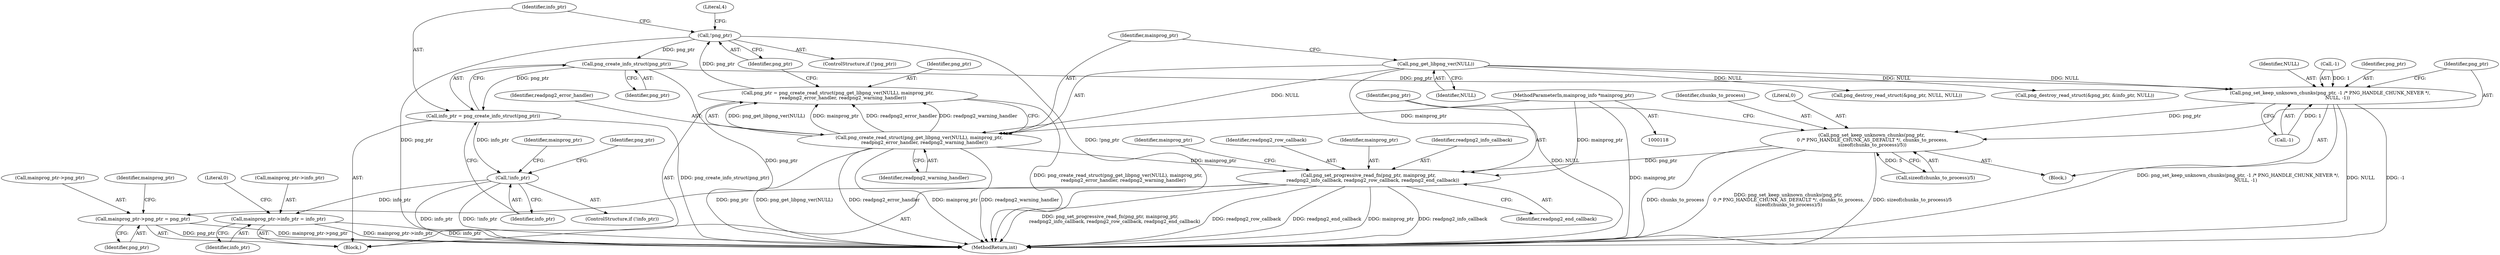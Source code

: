digraph "0_Android_9d4853418ab2f754c2b63e091c29c5529b8b86ca_4@API" {
"1000138" [label="(Call,png_create_info_struct(png_ptr))"];
"1000132" [label="(Call,!png_ptr)"];
"1000123" [label="(Call,png_ptr = png_create_read_struct(png_get_libpng_ver(NULL), mainprog_ptr,\n       readpng2_error_handler, readpng2_warning_handler))"];
"1000125" [label="(Call,png_create_read_struct(png_get_libpng_ver(NULL), mainprog_ptr,\n       readpng2_error_handler, readpng2_warning_handler))"];
"1000126" [label="(Call,png_get_libpng_ver(NULL))"];
"1000119" [label="(MethodParameterIn,mainprog_info *mainprog_ptr)"];
"1000136" [label="(Call,info_ptr = png_create_info_struct(png_ptr))"];
"1000141" [label="(Call,!info_ptr)"];
"1000193" [label="(Call,mainprog_ptr->info_ptr = info_ptr)"];
"1000167" [label="(Call,png_set_keep_unknown_chunks(png_ptr, -1 /* PNG_HANDLE_CHUNK_NEVER */,\n          NULL, -1))"];
"1000174" [label="(Call,png_set_keep_unknown_chunks(png_ptr,\n 0 /* PNG_HANDLE_CHUNK_AS_DEFAULT */, chunks_to_process,\n sizeof(chunks_to_process)/5))"];
"1000182" [label="(Call,png_set_progressive_read_fn(png_ptr, mainprog_ptr,\n      readpng2_info_callback, readpng2_row_callback, readpng2_end_callback))"];
"1000188" [label="(Call,mainprog_ptr->png_ptr = png_ptr)"];
"1000133" [label="(Identifier,png_ptr)"];
"1000190" [label="(Identifier,mainprog_ptr)"];
"1000124" [label="(Identifier,png_ptr)"];
"1000177" [label="(Identifier,chunks_to_process)"];
"1000194" [label="(Call,mainprog_ptr->info_ptr)"];
"1000192" [label="(Identifier,png_ptr)"];
"1000137" [label="(Identifier,info_ptr)"];
"1000128" [label="(Identifier,mainprog_ptr)"];
"1000168" [label="(Identifier,png_ptr)"];
"1000141" [label="(Call,!info_ptr)"];
"1000200" [label="(MethodReturn,int)"];
"1000186" [label="(Identifier,readpng2_row_callback)"];
"1000123" [label="(Call,png_ptr = png_create_read_struct(png_get_libpng_ver(NULL), mainprog_ptr,\n       readpng2_error_handler, readpng2_warning_handler))"];
"1000184" [label="(Identifier,mainprog_ptr)"];
"1000195" [label="(Identifier,mainprog_ptr)"];
"1000125" [label="(Call,png_create_read_struct(png_get_libpng_ver(NULL), mainprog_ptr,\n       readpng2_error_handler, readpng2_warning_handler))"];
"1000119" [label="(MethodParameterIn,mainprog_info *mainprog_ptr)"];
"1000182" [label="(Call,png_set_progressive_read_fn(png_ptr, mainprog_ptr,\n      readpng2_info_callback, readpng2_row_callback, readpng2_end_callback))"];
"1000174" [label="(Call,png_set_keep_unknown_chunks(png_ptr,\n 0 /* PNG_HANDLE_CHUNK_AS_DEFAULT */, chunks_to_process,\n sizeof(chunks_to_process)/5))"];
"1000120" [label="(Block,)"];
"1000142" [label="(Identifier,info_ptr)"];
"1000140" [label="(ControlStructure,if (!info_ptr))"];
"1000187" [label="(Identifier,readpng2_end_callback)"];
"1000129" [label="(Identifier,readpng2_error_handler)"];
"1000171" [label="(Identifier,NULL)"];
"1000138" [label="(Call,png_create_info_struct(png_ptr))"];
"1000157" [label="(Call,png_destroy_read_struct(&png_ptr, &info_ptr, NULL))"];
"1000127" [label="(Identifier,NULL)"];
"1000197" [label="(Identifier,info_ptr)"];
"1000126" [label="(Call,png_get_libpng_ver(NULL))"];
"1000130" [label="(Identifier,readpng2_warning_handler)"];
"1000144" [label="(Call,png_destroy_read_struct(&png_ptr, NULL, NULL))"];
"1000178" [label="(Call,sizeof(chunks_to_process)/5)"];
"1000183" [label="(Identifier,png_ptr)"];
"1000189" [label="(Call,mainprog_ptr->png_ptr)"];
"1000176" [label="(Literal,0)"];
"1000135" [label="(Literal,4)"];
"1000146" [label="(Identifier,png_ptr)"];
"1000139" [label="(Identifier,png_ptr)"];
"1000175" [label="(Identifier,png_ptr)"];
"1000132" [label="(Call,!png_ptr)"];
"1000154" [label="(Identifier,mainprog_ptr)"];
"1000188" [label="(Call,mainprog_ptr->png_ptr = png_ptr)"];
"1000172" [label="(Call,-1)"];
"1000193" [label="(Call,mainprog_ptr->info_ptr = info_ptr)"];
"1000131" [label="(ControlStructure,if (!png_ptr))"];
"1000167" [label="(Call,png_set_keep_unknown_chunks(png_ptr, -1 /* PNG_HANDLE_CHUNK_NEVER */,\n          NULL, -1))"];
"1000185" [label="(Identifier,readpng2_info_callback)"];
"1000199" [label="(Literal,0)"];
"1000169" [label="(Call,-1)"];
"1000165" [label="(Block,)"];
"1000136" [label="(Call,info_ptr = png_create_info_struct(png_ptr))"];
"1000138" -> "1000136"  [label="AST: "];
"1000138" -> "1000139"  [label="CFG: "];
"1000139" -> "1000138"  [label="AST: "];
"1000136" -> "1000138"  [label="CFG: "];
"1000138" -> "1000200"  [label="DDG: png_ptr"];
"1000138" -> "1000136"  [label="DDG: png_ptr"];
"1000132" -> "1000138"  [label="DDG: png_ptr"];
"1000138" -> "1000167"  [label="DDG: png_ptr"];
"1000132" -> "1000131"  [label="AST: "];
"1000132" -> "1000133"  [label="CFG: "];
"1000133" -> "1000132"  [label="AST: "];
"1000135" -> "1000132"  [label="CFG: "];
"1000137" -> "1000132"  [label="CFG: "];
"1000132" -> "1000200"  [label="DDG: png_ptr"];
"1000132" -> "1000200"  [label="DDG: !png_ptr"];
"1000123" -> "1000132"  [label="DDG: png_ptr"];
"1000123" -> "1000120"  [label="AST: "];
"1000123" -> "1000125"  [label="CFG: "];
"1000124" -> "1000123"  [label="AST: "];
"1000125" -> "1000123"  [label="AST: "];
"1000133" -> "1000123"  [label="CFG: "];
"1000123" -> "1000200"  [label="DDG: png_create_read_struct(png_get_libpng_ver(NULL), mainprog_ptr,\n       readpng2_error_handler, readpng2_warning_handler)"];
"1000125" -> "1000123"  [label="DDG: png_get_libpng_ver(NULL)"];
"1000125" -> "1000123"  [label="DDG: mainprog_ptr"];
"1000125" -> "1000123"  [label="DDG: readpng2_error_handler"];
"1000125" -> "1000123"  [label="DDG: readpng2_warning_handler"];
"1000125" -> "1000130"  [label="CFG: "];
"1000126" -> "1000125"  [label="AST: "];
"1000128" -> "1000125"  [label="AST: "];
"1000129" -> "1000125"  [label="AST: "];
"1000130" -> "1000125"  [label="AST: "];
"1000125" -> "1000200"  [label="DDG: readpng2_warning_handler"];
"1000125" -> "1000200"  [label="DDG: png_get_libpng_ver(NULL)"];
"1000125" -> "1000200"  [label="DDG: readpng2_error_handler"];
"1000125" -> "1000200"  [label="DDG: mainprog_ptr"];
"1000126" -> "1000125"  [label="DDG: NULL"];
"1000119" -> "1000125"  [label="DDG: mainprog_ptr"];
"1000125" -> "1000182"  [label="DDG: mainprog_ptr"];
"1000126" -> "1000127"  [label="CFG: "];
"1000127" -> "1000126"  [label="AST: "];
"1000128" -> "1000126"  [label="CFG: "];
"1000126" -> "1000200"  [label="DDG: NULL"];
"1000126" -> "1000144"  [label="DDG: NULL"];
"1000126" -> "1000157"  [label="DDG: NULL"];
"1000126" -> "1000167"  [label="DDG: NULL"];
"1000119" -> "1000118"  [label="AST: "];
"1000119" -> "1000200"  [label="DDG: mainprog_ptr"];
"1000119" -> "1000182"  [label="DDG: mainprog_ptr"];
"1000136" -> "1000120"  [label="AST: "];
"1000137" -> "1000136"  [label="AST: "];
"1000142" -> "1000136"  [label="CFG: "];
"1000136" -> "1000200"  [label="DDG: png_create_info_struct(png_ptr)"];
"1000136" -> "1000141"  [label="DDG: info_ptr"];
"1000141" -> "1000140"  [label="AST: "];
"1000141" -> "1000142"  [label="CFG: "];
"1000142" -> "1000141"  [label="AST: "];
"1000146" -> "1000141"  [label="CFG: "];
"1000154" -> "1000141"  [label="CFG: "];
"1000141" -> "1000200"  [label="DDG: info_ptr"];
"1000141" -> "1000200"  [label="DDG: !info_ptr"];
"1000141" -> "1000193"  [label="DDG: info_ptr"];
"1000193" -> "1000120"  [label="AST: "];
"1000193" -> "1000197"  [label="CFG: "];
"1000194" -> "1000193"  [label="AST: "];
"1000197" -> "1000193"  [label="AST: "];
"1000199" -> "1000193"  [label="CFG: "];
"1000193" -> "1000200"  [label="DDG: info_ptr"];
"1000193" -> "1000200"  [label="DDG: mainprog_ptr->info_ptr"];
"1000167" -> "1000165"  [label="AST: "];
"1000167" -> "1000172"  [label="CFG: "];
"1000168" -> "1000167"  [label="AST: "];
"1000169" -> "1000167"  [label="AST: "];
"1000171" -> "1000167"  [label="AST: "];
"1000172" -> "1000167"  [label="AST: "];
"1000175" -> "1000167"  [label="CFG: "];
"1000167" -> "1000200"  [label="DDG: -1"];
"1000167" -> "1000200"  [label="DDG: png_set_keep_unknown_chunks(png_ptr, -1 /* PNG_HANDLE_CHUNK_NEVER */,\n          NULL, -1)"];
"1000167" -> "1000200"  [label="DDG: NULL"];
"1000169" -> "1000167"  [label="DDG: 1"];
"1000172" -> "1000167"  [label="DDG: 1"];
"1000167" -> "1000174"  [label="DDG: png_ptr"];
"1000174" -> "1000165"  [label="AST: "];
"1000174" -> "1000178"  [label="CFG: "];
"1000175" -> "1000174"  [label="AST: "];
"1000176" -> "1000174"  [label="AST: "];
"1000177" -> "1000174"  [label="AST: "];
"1000178" -> "1000174"  [label="AST: "];
"1000183" -> "1000174"  [label="CFG: "];
"1000174" -> "1000200"  [label="DDG: chunks_to_process"];
"1000174" -> "1000200"  [label="DDG: png_set_keep_unknown_chunks(png_ptr,\n 0 /* PNG_HANDLE_CHUNK_AS_DEFAULT */, chunks_to_process,\n sizeof(chunks_to_process)/5)"];
"1000174" -> "1000200"  [label="DDG: sizeof(chunks_to_process)/5"];
"1000178" -> "1000174"  [label="DDG: 5"];
"1000174" -> "1000182"  [label="DDG: png_ptr"];
"1000182" -> "1000120"  [label="AST: "];
"1000182" -> "1000187"  [label="CFG: "];
"1000183" -> "1000182"  [label="AST: "];
"1000184" -> "1000182"  [label="AST: "];
"1000185" -> "1000182"  [label="AST: "];
"1000186" -> "1000182"  [label="AST: "];
"1000187" -> "1000182"  [label="AST: "];
"1000190" -> "1000182"  [label="CFG: "];
"1000182" -> "1000200"  [label="DDG: readpng2_info_callback"];
"1000182" -> "1000200"  [label="DDG: png_set_progressive_read_fn(png_ptr, mainprog_ptr,\n      readpng2_info_callback, readpng2_row_callback, readpng2_end_callback)"];
"1000182" -> "1000200"  [label="DDG: readpng2_row_callback"];
"1000182" -> "1000200"  [label="DDG: readpng2_end_callback"];
"1000182" -> "1000200"  [label="DDG: mainprog_ptr"];
"1000182" -> "1000188"  [label="DDG: png_ptr"];
"1000188" -> "1000120"  [label="AST: "];
"1000188" -> "1000192"  [label="CFG: "];
"1000189" -> "1000188"  [label="AST: "];
"1000192" -> "1000188"  [label="AST: "];
"1000195" -> "1000188"  [label="CFG: "];
"1000188" -> "1000200"  [label="DDG: mainprog_ptr->png_ptr"];
"1000188" -> "1000200"  [label="DDG: png_ptr"];
}
